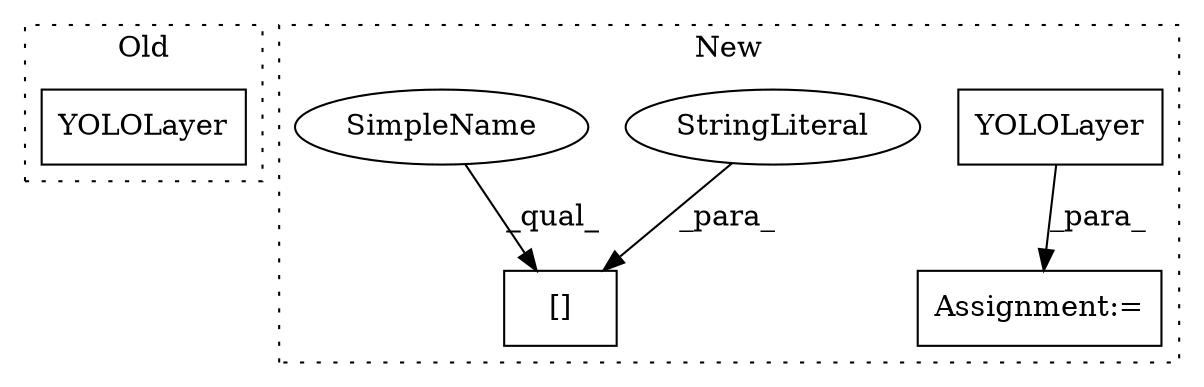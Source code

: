 digraph G {
subgraph cluster0 {
1 [label="YOLOLayer" a="32" s="3031,3102" l="10,1" shape="box"];
label = "Old";
style="dotted";
}
subgraph cluster1 {
2 [label="YOLOLayer" a="32" s="3268,3314" l="10,1" shape="box"];
3 [label="[]" a="2" s="3219,3245" l="11,1" shape="box"];
4 [label="StringLiteral" a="45" s="3230" l="15" shape="ellipse"];
5 [label="Assignment:=" a="7" s="3267" l="1" shape="box"];
6 [label="SimpleName" a="42" s="3219" l="10" shape="ellipse"];
label = "New";
style="dotted";
}
2 -> 5 [label="_para_"];
4 -> 3 [label="_para_"];
6 -> 3 [label="_qual_"];
}